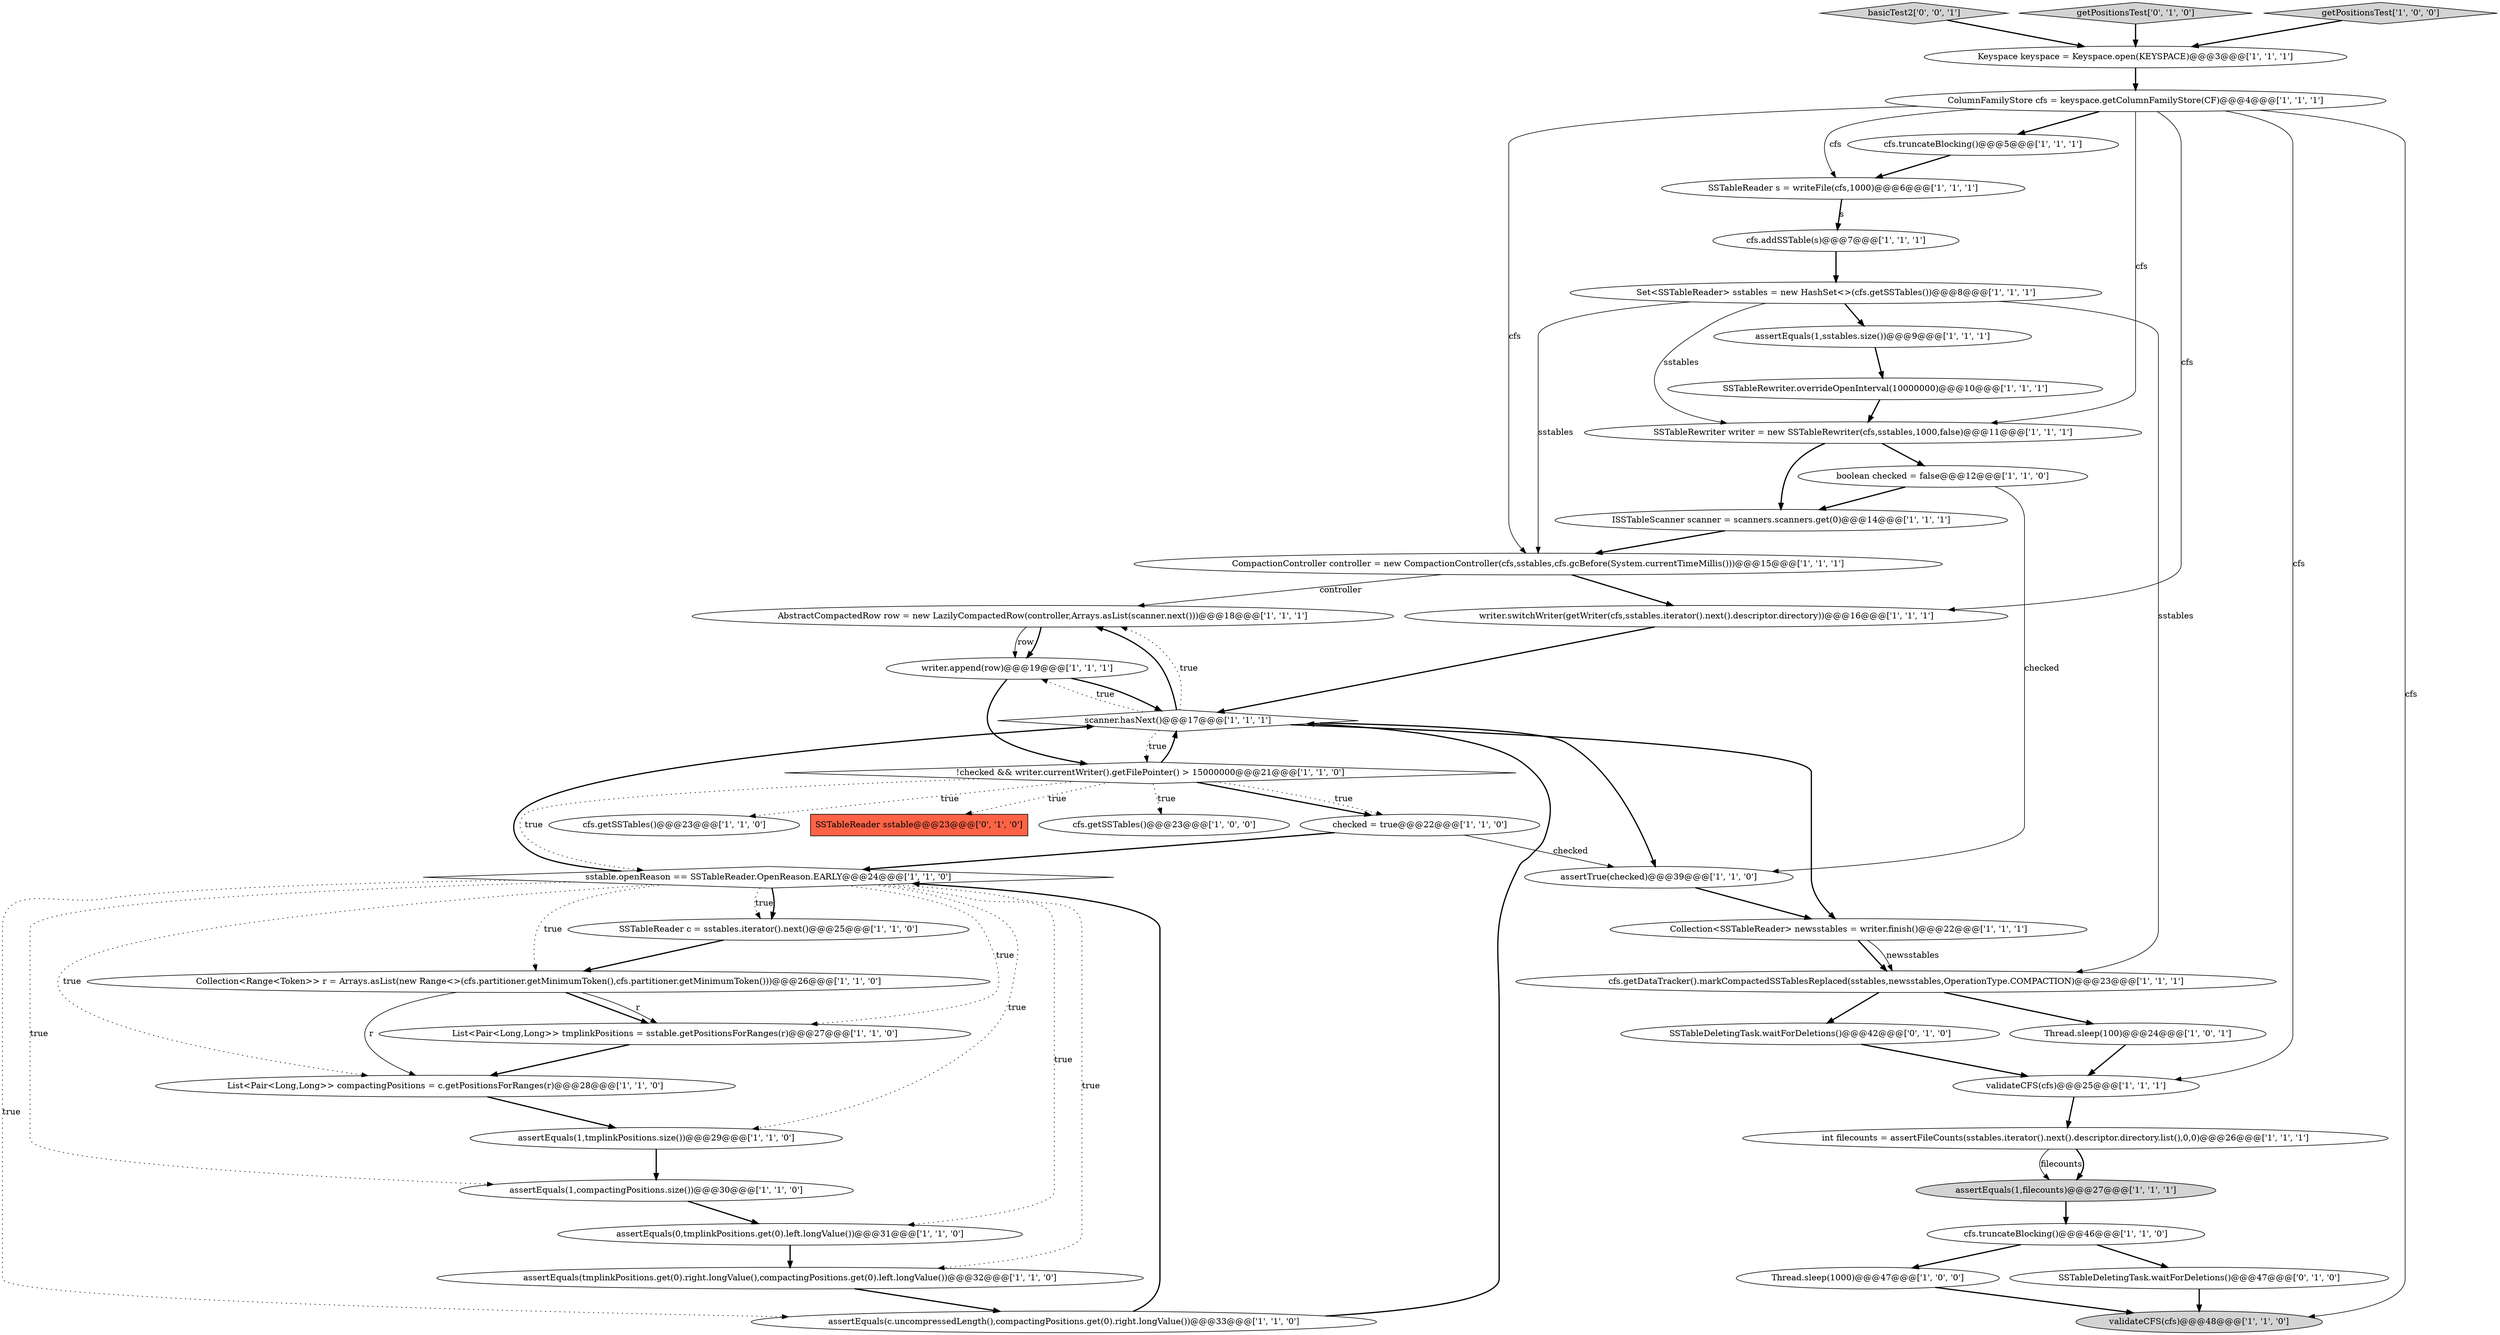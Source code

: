 digraph {
32 [style = filled, label = "AbstractCompactedRow row = new LazilyCompactedRow(controller,Arrays.asList(scanner.next()))@@@18@@@['1', '1', '1']", fillcolor = white, shape = ellipse image = "AAA0AAABBB1BBB"];
20 [style = filled, label = "assertEquals(1,filecounts)@@@27@@@['1', '1', '1']", fillcolor = lightgray, shape = ellipse image = "AAA0AAABBB1BBB"];
5 [style = filled, label = "scanner.hasNext()@@@17@@@['1', '1', '1']", fillcolor = white, shape = diamond image = "AAA0AAABBB1BBB"];
27 [style = filled, label = "checked = true@@@22@@@['1', '1', '0']", fillcolor = white, shape = ellipse image = "AAA0AAABBB1BBB"];
1 [style = filled, label = "cfs.getDataTracker().markCompactedSSTablesReplaced(sstables,newsstables,OperationType.COMPACTION)@@@23@@@['1', '1', '1']", fillcolor = white, shape = ellipse image = "AAA0AAABBB1BBB"];
15 [style = filled, label = "List<Pair<Long,Long>> tmplinkPositions = sstable.getPositionsForRanges(r)@@@27@@@['1', '1', '0']", fillcolor = white, shape = ellipse image = "AAA0AAABBB1BBB"];
6 [style = filled, label = "ColumnFamilyStore cfs = keyspace.getColumnFamilyStore(CF)@@@4@@@['1', '1', '1']", fillcolor = white, shape = ellipse image = "AAA0AAABBB1BBB"];
8 [style = filled, label = "writer.append(row)@@@19@@@['1', '1', '1']", fillcolor = white, shape = ellipse image = "AAA0AAABBB1BBB"];
37 [style = filled, label = "Keyspace keyspace = Keyspace.open(KEYSPACE)@@@3@@@['1', '1', '1']", fillcolor = white, shape = ellipse image = "AAA0AAABBB1BBB"];
10 [style = filled, label = "Thread.sleep(100)@@@24@@@['1', '0', '1']", fillcolor = white, shape = ellipse image = "AAA0AAABBB1BBB"];
12 [style = filled, label = "List<Pair<Long,Long>> compactingPositions = c.getPositionsForRanges(r)@@@28@@@['1', '1', '0']", fillcolor = white, shape = ellipse image = "AAA0AAABBB1BBB"];
25 [style = filled, label = "SSTableReader c = sstables.iterator().next()@@@25@@@['1', '1', '0']", fillcolor = white, shape = ellipse image = "AAA0AAABBB1BBB"];
43 [style = filled, label = "SSTableDeletingTask.waitForDeletions()@@@42@@@['0', '1', '0']", fillcolor = white, shape = ellipse image = "AAA0AAABBB2BBB"];
3 [style = filled, label = "validateCFS(cfs)@@@48@@@['1', '1', '0']", fillcolor = lightgray, shape = ellipse image = "AAA0AAABBB1BBB"];
23 [style = filled, label = "assertEquals(0,tmplinkPositions.get(0).left.longValue())@@@31@@@['1', '1', '0']", fillcolor = white, shape = ellipse image = "AAA0AAABBB1BBB"];
28 [style = filled, label = "Collection<Range<Token>> r = Arrays.asList(new Range<>(cfs.partitioner.getMinimumToken(),cfs.partitioner.getMinimumToken()))@@@26@@@['1', '1', '0']", fillcolor = white, shape = ellipse image = "AAA0AAABBB1BBB"];
24 [style = filled, label = "!checked && writer.currentWriter().getFilePointer() > 15000000@@@21@@@['1', '1', '0']", fillcolor = white, shape = diamond image = "AAA0AAABBB1BBB"];
29 [style = filled, label = "SSTableReader s = writeFile(cfs,1000)@@@6@@@['1', '1', '1']", fillcolor = white, shape = ellipse image = "AAA0AAABBB1BBB"];
14 [style = filled, label = "sstable.openReason == SSTableReader.OpenReason.EARLY@@@24@@@['1', '1', '0']", fillcolor = white, shape = diamond image = "AAA0AAABBB1BBB"];
30 [style = filled, label = "cfs.getSSTables()@@@23@@@['1', '1', '0']", fillcolor = white, shape = ellipse image = "AAA0AAABBB1BBB"];
4 [style = filled, label = "validateCFS(cfs)@@@25@@@['1', '1', '1']", fillcolor = white, shape = ellipse image = "AAA0AAABBB1BBB"];
7 [style = filled, label = "assertEquals(1,sstables.size())@@@9@@@['1', '1', '1']", fillcolor = white, shape = ellipse image = "AAA0AAABBB1BBB"];
19 [style = filled, label = "int filecounts = assertFileCounts(sstables.iterator().next().descriptor.directory.list(),0,0)@@@26@@@['1', '1', '1']", fillcolor = white, shape = ellipse image = "AAA0AAABBB1BBB"];
33 [style = filled, label = "SSTableRewriter writer = new SSTableRewriter(cfs,sstables,1000,false)@@@11@@@['1', '1', '1']", fillcolor = white, shape = ellipse image = "AAA0AAABBB1BBB"];
16 [style = filled, label = "CompactionController controller = new CompactionController(cfs,sstables,cfs.gcBefore(System.currentTimeMillis()))@@@15@@@['1', '1', '1']", fillcolor = white, shape = ellipse image = "AAA0AAABBB1BBB"];
44 [style = filled, label = "SSTableDeletingTask.waitForDeletions()@@@47@@@['0', '1', '0']", fillcolor = white, shape = ellipse image = "AAA0AAABBB2BBB"];
34 [style = filled, label = "Thread.sleep(1000)@@@47@@@['1', '0', '0']", fillcolor = white, shape = ellipse image = "AAA0AAABBB1BBB"];
18 [style = filled, label = "assertEquals(c.uncompressedLength(),compactingPositions.get(0).right.longValue())@@@33@@@['1', '1', '0']", fillcolor = white, shape = ellipse image = "AAA0AAABBB1BBB"];
39 [style = filled, label = "cfs.addSSTable(s)@@@7@@@['1', '1', '1']", fillcolor = white, shape = ellipse image = "AAA0AAABBB1BBB"];
13 [style = filled, label = "cfs.truncateBlocking()@@@46@@@['1', '1', '0']", fillcolor = white, shape = ellipse image = "AAA0AAABBB1BBB"];
22 [style = filled, label = "assertEquals(tmplinkPositions.get(0).right.longValue(),compactingPositions.get(0).left.longValue())@@@32@@@['1', '1', '0']", fillcolor = white, shape = ellipse image = "AAA0AAABBB1BBB"];
0 [style = filled, label = "writer.switchWriter(getWriter(cfs,sstables.iterator().next().descriptor.directory))@@@16@@@['1', '1', '1']", fillcolor = white, shape = ellipse image = "AAA0AAABBB1BBB"];
42 [style = filled, label = "SSTableReader sstable@@@23@@@['0', '1', '0']", fillcolor = tomato, shape = box image = "AAA0AAABBB2BBB"];
35 [style = filled, label = "cfs.truncateBlocking()@@@5@@@['1', '1', '1']", fillcolor = white, shape = ellipse image = "AAA0AAABBB1BBB"];
31 [style = filled, label = "ISSTableScanner scanner = scanners.scanners.get(0)@@@14@@@['1', '1', '1']", fillcolor = white, shape = ellipse image = "AAA0AAABBB1BBB"];
45 [style = filled, label = "basicTest2['0', '0', '1']", fillcolor = lightgray, shape = diamond image = "AAA0AAABBB3BBB"];
38 [style = filled, label = "SSTableRewriter.overrideOpenInterval(10000000)@@@10@@@['1', '1', '1']", fillcolor = white, shape = ellipse image = "AAA0AAABBB1BBB"];
41 [style = filled, label = "getPositionsTest['0', '1', '0']", fillcolor = lightgray, shape = diamond image = "AAA0AAABBB2BBB"];
40 [style = filled, label = "assertTrue(checked)@@@39@@@['1', '1', '0']", fillcolor = white, shape = ellipse image = "AAA0AAABBB1BBB"];
11 [style = filled, label = "boolean checked = false@@@12@@@['1', '1', '0']", fillcolor = white, shape = ellipse image = "AAA0AAABBB1BBB"];
2 [style = filled, label = "cfs.getSSTables()@@@23@@@['1', '0', '0']", fillcolor = white, shape = ellipse image = "AAA0AAABBB1BBB"];
17 [style = filled, label = "Collection<SSTableReader> newsstables = writer.finish()@@@22@@@['1', '1', '1']", fillcolor = white, shape = ellipse image = "AAA0AAABBB1BBB"];
21 [style = filled, label = "assertEquals(1,compactingPositions.size())@@@30@@@['1', '1', '0']", fillcolor = white, shape = ellipse image = "AAA0AAABBB1BBB"];
9 [style = filled, label = "assertEquals(1,tmplinkPositions.size())@@@29@@@['1', '1', '0']", fillcolor = white, shape = ellipse image = "AAA0AAABBB1BBB"];
26 [style = filled, label = "Set<SSTableReader> sstables = new HashSet<>(cfs.getSSTables())@@@8@@@['1', '1', '1']", fillcolor = white, shape = ellipse image = "AAA0AAABBB1BBB"];
36 [style = filled, label = "getPositionsTest['1', '0', '0']", fillcolor = lightgray, shape = diamond image = "AAA0AAABBB1BBB"];
5->8 [style = dotted, label="true"];
23->22 [style = bold, label=""];
43->4 [style = bold, label=""];
14->18 [style = dotted, label="true"];
44->3 [style = bold, label=""];
26->1 [style = solid, label="sstables"];
16->0 [style = bold, label=""];
5->32 [style = bold, label=""];
13->34 [style = bold, label=""];
5->17 [style = bold, label=""];
25->28 [style = bold, label=""];
4->19 [style = bold, label=""];
11->40 [style = solid, label="checked"];
14->28 [style = dotted, label="true"];
24->27 [style = bold, label=""];
14->23 [style = dotted, label="true"];
24->5 [style = bold, label=""];
5->32 [style = dotted, label="true"];
17->1 [style = bold, label=""];
14->5 [style = bold, label=""];
32->8 [style = solid, label="row"];
1->10 [style = bold, label=""];
33->31 [style = bold, label=""];
8->5 [style = bold, label=""];
24->42 [style = dotted, label="true"];
11->31 [style = bold, label=""];
33->11 [style = bold, label=""];
28->12 [style = solid, label="r"];
27->40 [style = solid, label="checked"];
13->44 [style = bold, label=""];
12->9 [style = bold, label=""];
10->4 [style = bold, label=""];
6->4 [style = solid, label="cfs"];
14->22 [style = dotted, label="true"];
38->33 [style = bold, label=""];
24->30 [style = dotted, label="true"];
31->16 [style = bold, label=""];
19->20 [style = solid, label="filecounts"];
16->32 [style = solid, label="controller"];
24->14 [style = dotted, label="true"];
41->37 [style = bold, label=""];
15->12 [style = bold, label=""];
6->33 [style = solid, label="cfs"];
28->15 [style = bold, label=""];
6->0 [style = solid, label="cfs"];
28->15 [style = solid, label="r"];
20->13 [style = bold, label=""];
14->25 [style = dotted, label="true"];
32->8 [style = bold, label=""];
5->24 [style = dotted, label="true"];
22->18 [style = bold, label=""];
26->16 [style = solid, label="sstables"];
14->25 [style = bold, label=""];
40->17 [style = bold, label=""];
8->24 [style = bold, label=""];
18->14 [style = bold, label=""];
26->33 [style = solid, label="sstables"];
1->43 [style = bold, label=""];
5->40 [style = bold, label=""];
6->3 [style = solid, label="cfs"];
39->26 [style = bold, label=""];
14->9 [style = dotted, label="true"];
27->14 [style = bold, label=""];
7->38 [style = bold, label=""];
36->37 [style = bold, label=""];
19->20 [style = bold, label=""];
18->5 [style = bold, label=""];
24->2 [style = dotted, label="true"];
9->21 [style = bold, label=""];
34->3 [style = bold, label=""];
29->39 [style = solid, label="s"];
14->12 [style = dotted, label="true"];
6->16 [style = solid, label="cfs"];
14->21 [style = dotted, label="true"];
14->15 [style = dotted, label="true"];
29->39 [style = bold, label=""];
37->6 [style = bold, label=""];
17->1 [style = solid, label="newsstables"];
35->29 [style = bold, label=""];
26->7 [style = bold, label=""];
24->27 [style = dotted, label="true"];
45->37 [style = bold, label=""];
0->5 [style = bold, label=""];
6->35 [style = bold, label=""];
21->23 [style = bold, label=""];
6->29 [style = solid, label="cfs"];
}
